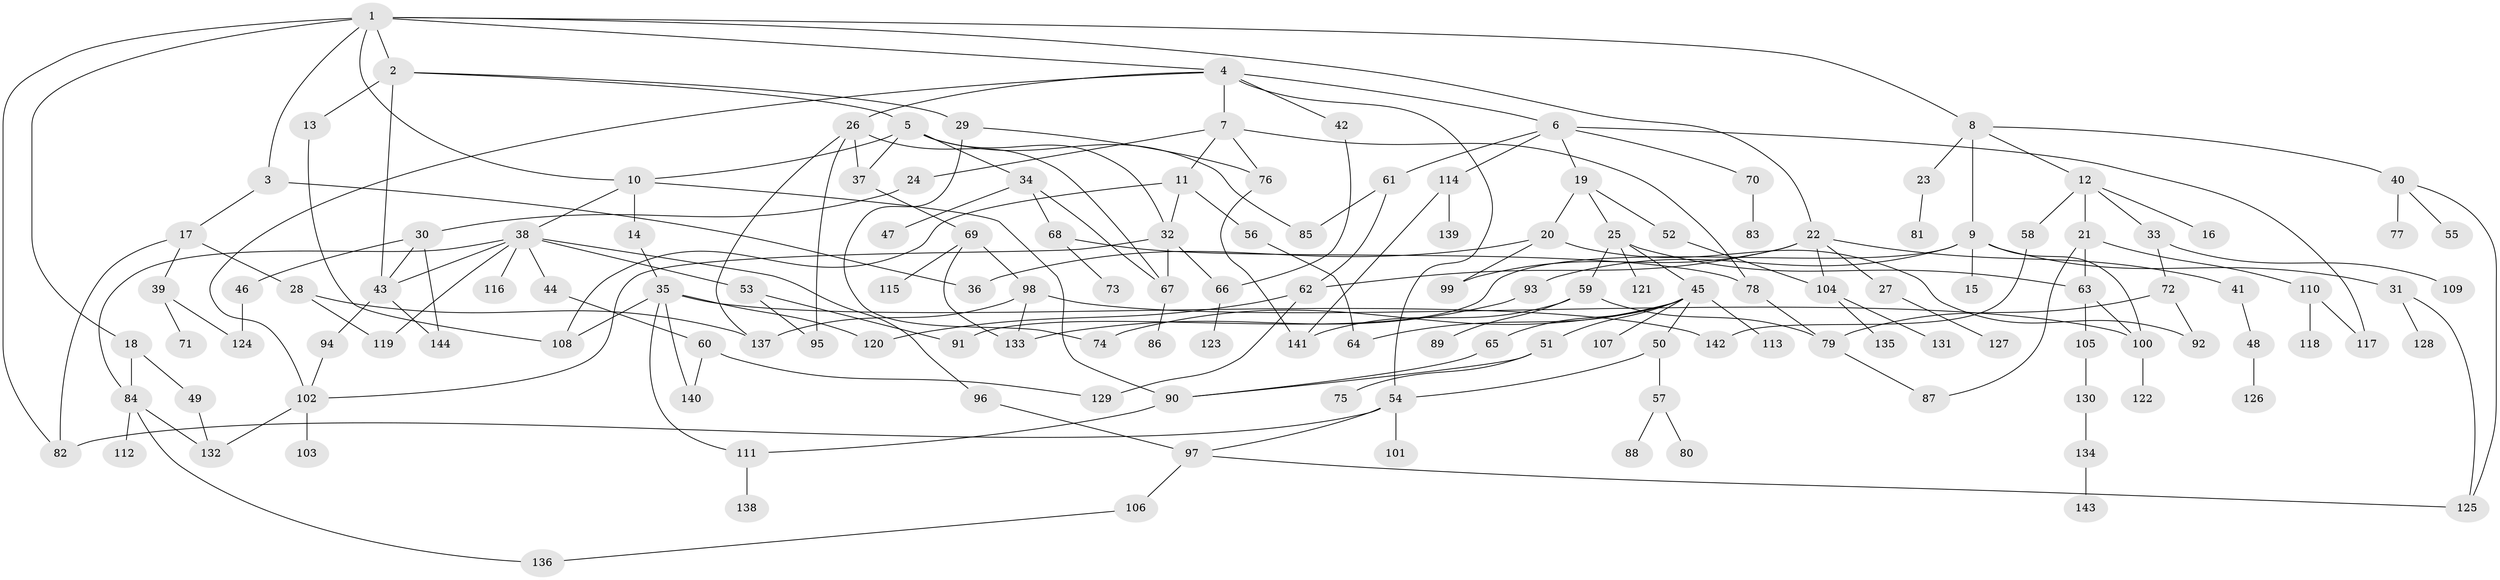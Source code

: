 // Generated by graph-tools (version 1.1) at 2025/10/02/27/25 16:10:52]
// undirected, 144 vertices, 200 edges
graph export_dot {
graph [start="1"]
  node [color=gray90,style=filled];
  1;
  2;
  3;
  4;
  5;
  6;
  7;
  8;
  9;
  10;
  11;
  12;
  13;
  14;
  15;
  16;
  17;
  18;
  19;
  20;
  21;
  22;
  23;
  24;
  25;
  26;
  27;
  28;
  29;
  30;
  31;
  32;
  33;
  34;
  35;
  36;
  37;
  38;
  39;
  40;
  41;
  42;
  43;
  44;
  45;
  46;
  47;
  48;
  49;
  50;
  51;
  52;
  53;
  54;
  55;
  56;
  57;
  58;
  59;
  60;
  61;
  62;
  63;
  64;
  65;
  66;
  67;
  68;
  69;
  70;
  71;
  72;
  73;
  74;
  75;
  76;
  77;
  78;
  79;
  80;
  81;
  82;
  83;
  84;
  85;
  86;
  87;
  88;
  89;
  90;
  91;
  92;
  93;
  94;
  95;
  96;
  97;
  98;
  99;
  100;
  101;
  102;
  103;
  104;
  105;
  106;
  107;
  108;
  109;
  110;
  111;
  112;
  113;
  114;
  115;
  116;
  117;
  118;
  119;
  120;
  121;
  122;
  123;
  124;
  125;
  126;
  127;
  128;
  129;
  130;
  131;
  132;
  133;
  134;
  135;
  136;
  137;
  138;
  139;
  140;
  141;
  142;
  143;
  144;
  1 -- 2;
  1 -- 3;
  1 -- 4;
  1 -- 8;
  1 -- 18;
  1 -- 22;
  1 -- 82;
  1 -- 10;
  2 -- 5;
  2 -- 13;
  2 -- 29;
  2 -- 43;
  3 -- 17;
  3 -- 36;
  4 -- 6;
  4 -- 7;
  4 -- 26;
  4 -- 42;
  4 -- 54;
  4 -- 102;
  5 -- 10;
  5 -- 32;
  5 -- 34;
  5 -- 85;
  5 -- 37;
  6 -- 19;
  6 -- 61;
  6 -- 70;
  6 -- 114;
  6 -- 117;
  7 -- 11;
  7 -- 24;
  7 -- 76;
  7 -- 78;
  8 -- 9;
  8 -- 12;
  8 -- 23;
  8 -- 40;
  9 -- 15;
  9 -- 31;
  9 -- 93;
  9 -- 100;
  9 -- 91;
  10 -- 14;
  10 -- 38;
  10 -- 90;
  11 -- 56;
  11 -- 108;
  11 -- 32;
  12 -- 16;
  12 -- 21;
  12 -- 33;
  12 -- 58;
  13 -- 108;
  14 -- 35;
  17 -- 28;
  17 -- 39;
  17 -- 82;
  18 -- 49;
  18 -- 84;
  19 -- 20;
  19 -- 25;
  19 -- 52;
  20 -- 92;
  20 -- 99;
  20 -- 36;
  21 -- 63;
  21 -- 110;
  21 -- 87;
  22 -- 27;
  22 -- 41;
  22 -- 99;
  22 -- 104;
  22 -- 62;
  23 -- 81;
  24 -- 30;
  25 -- 45;
  25 -- 59;
  25 -- 121;
  25 -- 63;
  26 -- 37;
  26 -- 95;
  26 -- 137;
  26 -- 67;
  27 -- 127;
  28 -- 119;
  28 -- 137;
  29 -- 74;
  29 -- 76;
  30 -- 43;
  30 -- 46;
  30 -- 144;
  31 -- 125;
  31 -- 128;
  32 -- 66;
  32 -- 67;
  32 -- 102;
  33 -- 72;
  33 -- 109;
  34 -- 47;
  34 -- 67;
  34 -- 68;
  35 -- 108;
  35 -- 142;
  35 -- 111;
  35 -- 120;
  35 -- 140;
  37 -- 69;
  38 -- 44;
  38 -- 53;
  38 -- 96;
  38 -- 116;
  38 -- 119;
  38 -- 84;
  38 -- 43;
  39 -- 71;
  39 -- 124;
  40 -- 55;
  40 -- 77;
  40 -- 125;
  41 -- 48;
  42 -- 66;
  43 -- 94;
  43 -- 144;
  44 -- 60;
  45 -- 50;
  45 -- 51;
  45 -- 65;
  45 -- 74;
  45 -- 107;
  45 -- 113;
  45 -- 64;
  46 -- 124;
  48 -- 126;
  49 -- 132;
  50 -- 57;
  50 -- 54;
  51 -- 75;
  51 -- 90;
  52 -- 104;
  53 -- 91;
  53 -- 95;
  54 -- 97;
  54 -- 101;
  54 -- 82;
  56 -- 64;
  57 -- 80;
  57 -- 88;
  58 -- 142;
  59 -- 89;
  59 -- 141;
  59 -- 79;
  60 -- 129;
  60 -- 140;
  61 -- 62;
  61 -- 85;
  62 -- 120;
  62 -- 129;
  63 -- 105;
  63 -- 100;
  65 -- 90;
  66 -- 123;
  67 -- 86;
  68 -- 73;
  68 -- 78;
  69 -- 98;
  69 -- 115;
  69 -- 133;
  70 -- 83;
  72 -- 92;
  72 -- 79;
  76 -- 141;
  78 -- 79;
  79 -- 87;
  84 -- 112;
  84 -- 136;
  84 -- 132;
  90 -- 111;
  93 -- 133;
  94 -- 102;
  96 -- 97;
  97 -- 106;
  97 -- 125;
  98 -- 100;
  98 -- 137;
  98 -- 133;
  100 -- 122;
  102 -- 103;
  102 -- 132;
  104 -- 131;
  104 -- 135;
  105 -- 130;
  106 -- 136;
  110 -- 118;
  110 -- 117;
  111 -- 138;
  114 -- 139;
  114 -- 141;
  130 -- 134;
  134 -- 143;
}
